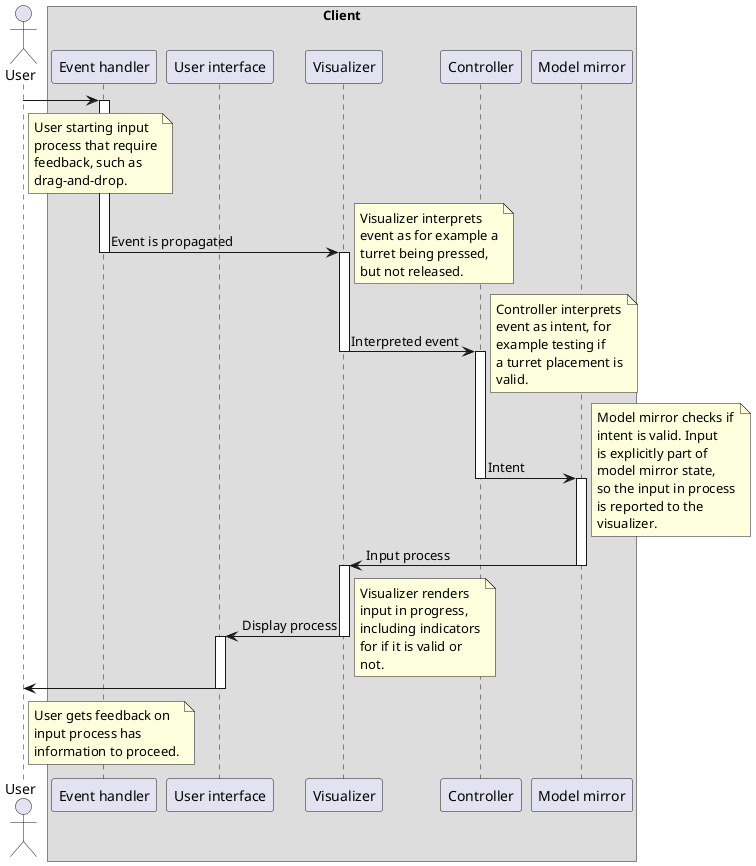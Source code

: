 @startuml
'https://plantuml.com/sequence-diagram

actor "User" as user
box "Client"
    participant "Event handler" as event
    participant "User interface" as ui
    participant "Visualizer" as visualizer
    participant "Controller" as controller
    participant "Model mirror" as mirror
end box

user -> event
note right of user
    User starting input
    process that require
    feedback, such as
    drag-and-drop.
end note

activate event
event -> visualizer : Event is propagated
deactivate event

activate visualizer
note right
    Visualizer interprets
    event as for example a
    turret being pressed,
    but not released.
end note
visualizer -> controller : Interpreted event
deactivate visualizer

activate controller
note right
    Controller interprets
    event as intent, for
    example testing if
    a turret placement is
    valid.
end note
controller -> mirror : Intent
deactivate controller

activate mirror
note right
    Model mirror checks if
    intent is valid. Input
    is explicitly part of
    model mirror state,
    so the input in process
    is reported to the
    visualizer.
end note
mirror -> visualizer : Input process
deactivate mirror

activate visualizer
visualizer -> ui : Display process
note right
    Visualizer renders
    input in progress,
    including indicators
    for if it is valid or
    not.
end note
deactivate visualizer

activate ui
ui -> user
deactivate ui

note right of user
    User gets feedback on
    input process has
    information to proceed.
end note

@enduml